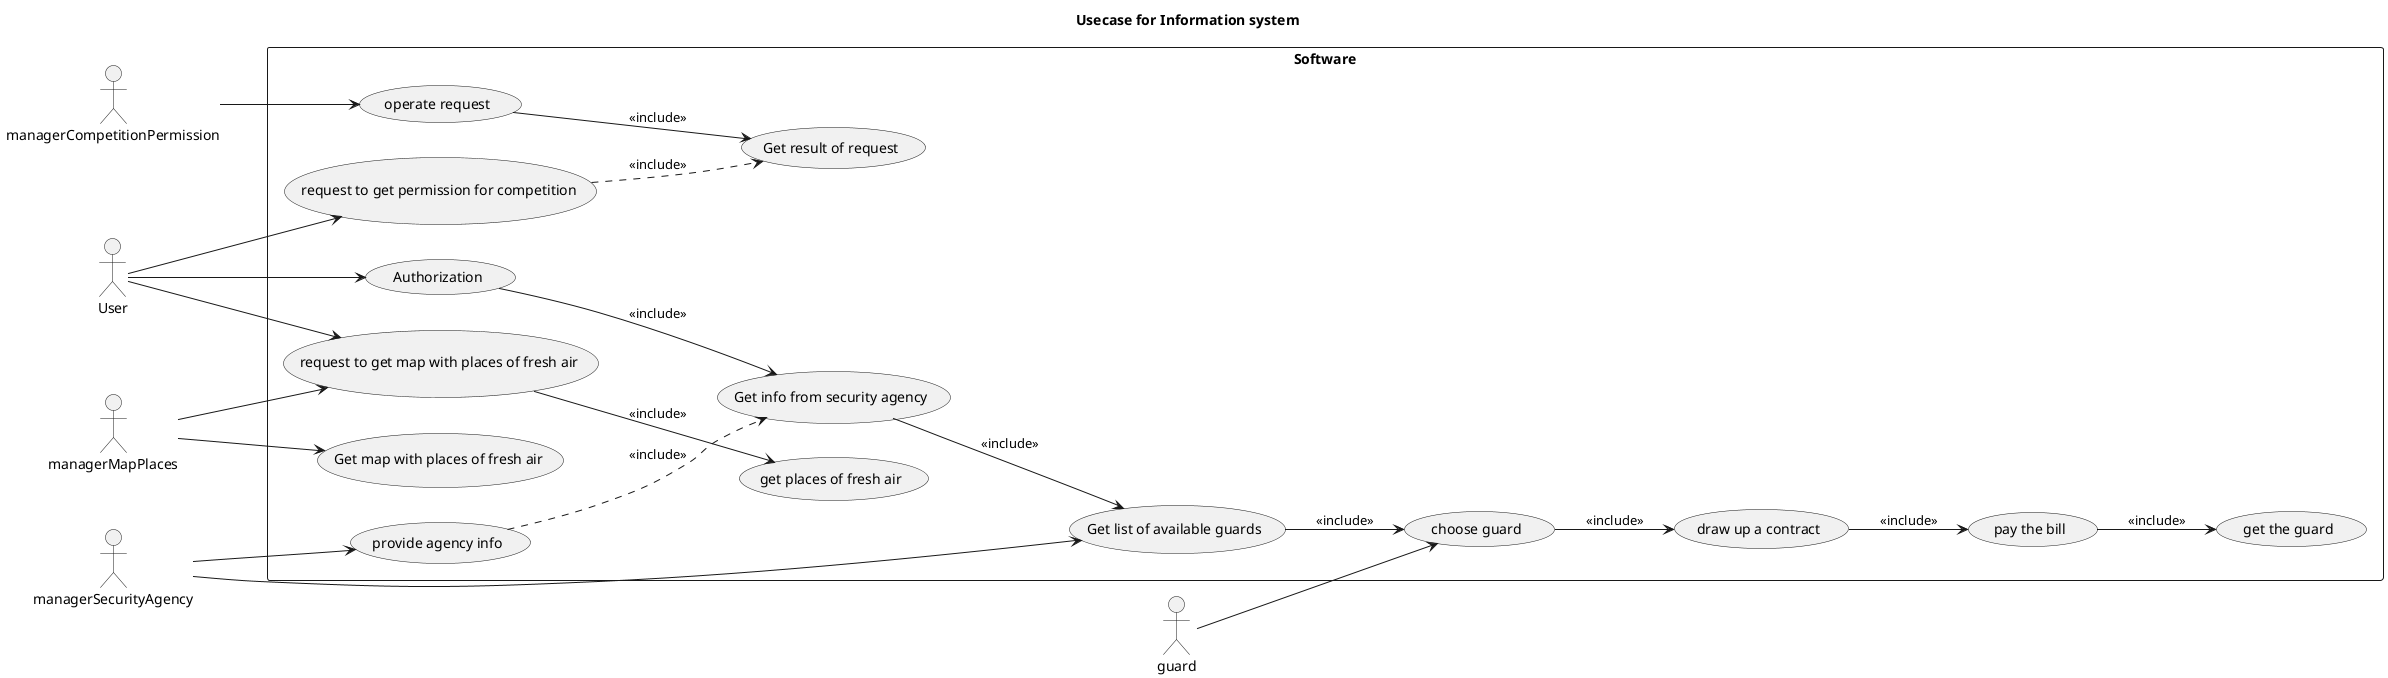 @startuml
title Usecase for Information system
left to right direction
skinparam packageStyle rect

actor User
actor managerSecurityAgency
actor managerMapPlaces
actor managerCompetitionPermission
actor guard

rectangle Software {
  User --> (Authorization)
  User --> (request to get permission for competition )
  User --> (request to get map with places of fresh air )
  managerMapPlaces--> (request to get map with places of fresh air )
  (request to get map with places of fresh air ) --> (get places of fresh air) : <<include>>
  managerCompetitionPermission--> (operate request)
(operate request) --> (Get result of request) : <<include>>
  managerSecurityAgency--> (provide agency info)
  guard--> (choose guard)

 (request to get permission for competition ) ..> (Get result of request) : <<include>>

  (Get list of available guards) <-- managerSecurityAgency
  (Get map with places of fresh air) <-- managerMapPlaces

  (provide agency info) ..> (Get info from security agency) : <<include>>
  (Authorization) --> (Get info from security agency) : <<include>>
  (Get info from security agency) --> (Get list of available guards) : <<include>>
  (Get list of available guards) --> (choose guard) : <<include>>
(choose guard) --> (draw up a contract) : <<include>>
(draw up a contract) --> (pay the bill) : <<include>>
(pay the bill) --> (get the guard) : <<include>>
}
@enduml